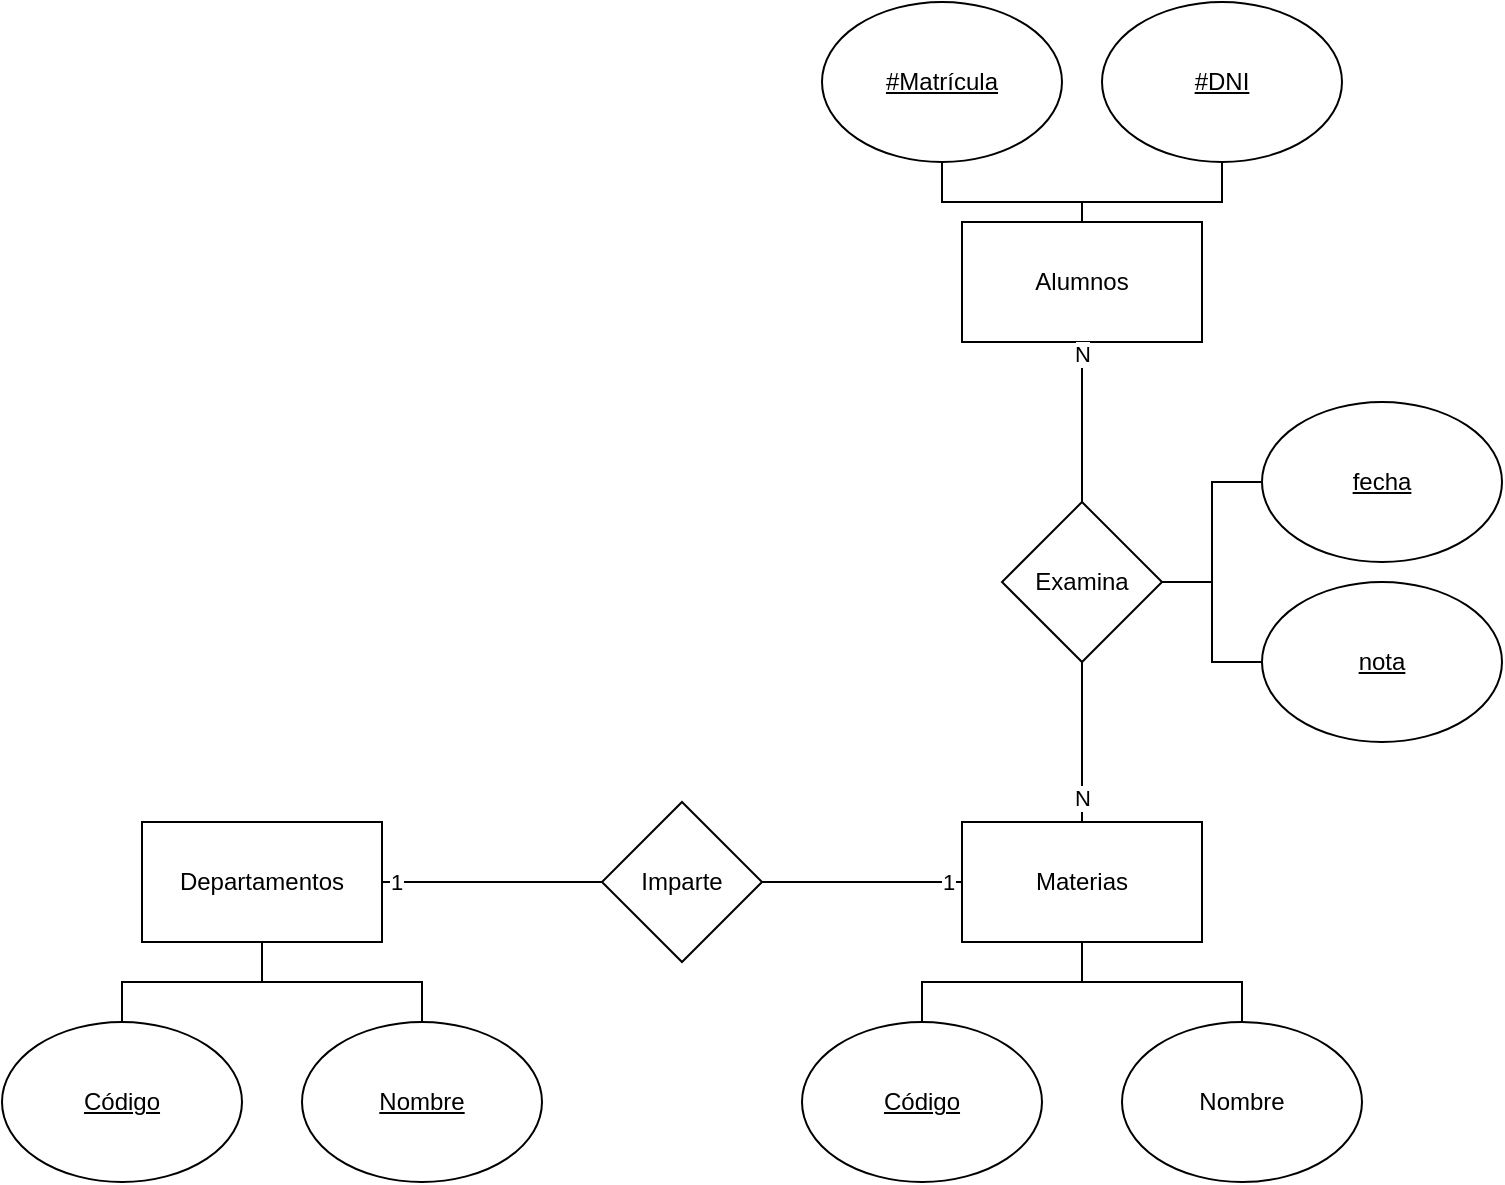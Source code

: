 <mxfile version="15.5.4" type="github" pages="3">
  <diagram id="C5RBs43oDa-KdzZeNtuy" name="Centro de Enseñanza">
    <mxGraphModel dx="1185" dy="667" grid="1" gridSize="10" guides="1" tooltips="1" connect="1" arrows="1" fold="1" page="1" pageScale="1" pageWidth="827" pageHeight="1169" math="0" shadow="0">
      <root>
        <mxCell id="WIyWlLk6GJQsqaUBKTNV-0" />
        <mxCell id="WIyWlLk6GJQsqaUBKTNV-1" parent="WIyWlLk6GJQsqaUBKTNV-0" />
        <mxCell id="5lidbxMmfUBL6zPMsP68-26" style="edgeStyle=orthogonalEdgeStyle;rounded=0;orthogonalLoop=1;jettySize=auto;html=1;endArrow=none;endFill=0;" edge="1" parent="WIyWlLk6GJQsqaUBKTNV-1" source="5lidbxMmfUBL6zPMsP68-0" target="5lidbxMmfUBL6zPMsP68-3">
          <mxGeometry relative="1" as="geometry" />
        </mxCell>
        <mxCell id="5lidbxMmfUBL6zPMsP68-28" value="1" style="edgeLabel;html=1;align=center;verticalAlign=middle;resizable=0;points=[];" vertex="1" connectable="0" parent="5lidbxMmfUBL6zPMsP68-26">
          <mxGeometry x="-0.677" relative="1" as="geometry">
            <mxPoint x="-11" as="offset" />
          </mxGeometry>
        </mxCell>
        <mxCell id="5lidbxMmfUBL6zPMsP68-0" value="Departamentos" style="rounded=0;whiteSpace=wrap;html=1;" vertex="1" parent="WIyWlLk6GJQsqaUBKTNV-1">
          <mxGeometry x="130" y="450" width="120" height="60" as="geometry" />
        </mxCell>
        <mxCell id="5lidbxMmfUBL6zPMsP68-19" style="edgeStyle=orthogonalEdgeStyle;rounded=0;orthogonalLoop=1;jettySize=auto;html=1;entryX=0.5;entryY=1;entryDx=0;entryDy=0;endArrow=none;endFill=0;" edge="1" parent="WIyWlLk6GJQsqaUBKTNV-1" source="5lidbxMmfUBL6zPMsP68-1" target="5lidbxMmfUBL6zPMsP68-0">
          <mxGeometry relative="1" as="geometry" />
        </mxCell>
        <mxCell id="5lidbxMmfUBL6zPMsP68-1" value="&lt;u&gt;Nombre&lt;/u&gt;" style="ellipse;whiteSpace=wrap;html=1;" vertex="1" parent="WIyWlLk6GJQsqaUBKTNV-1">
          <mxGeometry x="210" y="550" width="120" height="80" as="geometry" />
        </mxCell>
        <mxCell id="5lidbxMmfUBL6zPMsP68-22" style="edgeStyle=orthogonalEdgeStyle;rounded=0;orthogonalLoop=1;jettySize=auto;html=1;endArrow=none;endFill=0;" edge="1" parent="WIyWlLk6GJQsqaUBKTNV-1" source="5lidbxMmfUBL6zPMsP68-2" target="5lidbxMmfUBL6zPMsP68-12">
          <mxGeometry relative="1" as="geometry" />
        </mxCell>
        <mxCell id="5lidbxMmfUBL6zPMsP68-30" value="N" style="edgeLabel;html=1;align=center;verticalAlign=middle;resizable=0;points=[];" vertex="1" connectable="0" parent="5lidbxMmfUBL6zPMsP68-22">
          <mxGeometry x="-0.701" relative="1" as="geometry">
            <mxPoint as="offset" />
          </mxGeometry>
        </mxCell>
        <mxCell id="5lidbxMmfUBL6zPMsP68-2" value="Materias" style="rounded=0;whiteSpace=wrap;html=1;" vertex="1" parent="WIyWlLk6GJQsqaUBKTNV-1">
          <mxGeometry x="540" y="450" width="120" height="60" as="geometry" />
        </mxCell>
        <mxCell id="5lidbxMmfUBL6zPMsP68-27" style="edgeStyle=orthogonalEdgeStyle;rounded=0;orthogonalLoop=1;jettySize=auto;html=1;entryX=0;entryY=0.5;entryDx=0;entryDy=0;endArrow=none;endFill=0;" edge="1" parent="WIyWlLk6GJQsqaUBKTNV-1" source="5lidbxMmfUBL6zPMsP68-3" target="5lidbxMmfUBL6zPMsP68-2">
          <mxGeometry relative="1" as="geometry" />
        </mxCell>
        <mxCell id="5lidbxMmfUBL6zPMsP68-29" value="1" style="edgeLabel;html=1;align=center;verticalAlign=middle;resizable=0;points=[];" vertex="1" connectable="0" parent="5lidbxMmfUBL6zPMsP68-27">
          <mxGeometry x="0.86" relative="1" as="geometry">
            <mxPoint as="offset" />
          </mxGeometry>
        </mxCell>
        <mxCell id="5lidbxMmfUBL6zPMsP68-3" value="Imparte" style="rhombus;whiteSpace=wrap;html=1;direction=south;" vertex="1" parent="WIyWlLk6GJQsqaUBKTNV-1">
          <mxGeometry x="360" y="440" width="80" height="80" as="geometry" />
        </mxCell>
        <mxCell id="5lidbxMmfUBL6zPMsP68-18" style="edgeStyle=orthogonalEdgeStyle;rounded=0;orthogonalLoop=1;jettySize=auto;html=1;endArrow=none;endFill=0;" edge="1" parent="WIyWlLk6GJQsqaUBKTNV-1" source="5lidbxMmfUBL6zPMsP68-4" target="5lidbxMmfUBL6zPMsP68-0">
          <mxGeometry relative="1" as="geometry" />
        </mxCell>
        <mxCell id="5lidbxMmfUBL6zPMsP68-4" value="&lt;u&gt;Código&lt;br&gt;&lt;/u&gt;" style="ellipse;whiteSpace=wrap;html=1;" vertex="1" parent="WIyWlLk6GJQsqaUBKTNV-1">
          <mxGeometry x="60" y="550" width="120" height="80" as="geometry" />
        </mxCell>
        <mxCell id="5lidbxMmfUBL6zPMsP68-9" style="edgeStyle=orthogonalEdgeStyle;rounded=0;orthogonalLoop=1;jettySize=auto;html=1;endArrow=none;endFill=0;" edge="1" parent="WIyWlLk6GJQsqaUBKTNV-1" source="5lidbxMmfUBL6zPMsP68-6" target="5lidbxMmfUBL6zPMsP68-2">
          <mxGeometry relative="1" as="geometry" />
        </mxCell>
        <mxCell id="5lidbxMmfUBL6zPMsP68-6" value="&lt;u&gt;Código&lt;br&gt;&lt;/u&gt;" style="ellipse;whiteSpace=wrap;html=1;" vertex="1" parent="WIyWlLk6GJQsqaUBKTNV-1">
          <mxGeometry x="460" y="550" width="120" height="80" as="geometry" />
        </mxCell>
        <mxCell id="5lidbxMmfUBL6zPMsP68-10" style="edgeStyle=orthogonalEdgeStyle;rounded=0;orthogonalLoop=1;jettySize=auto;html=1;endArrow=none;endFill=0;" edge="1" parent="WIyWlLk6GJQsqaUBKTNV-1" source="5lidbxMmfUBL6zPMsP68-7" target="5lidbxMmfUBL6zPMsP68-2">
          <mxGeometry relative="1" as="geometry" />
        </mxCell>
        <mxCell id="5lidbxMmfUBL6zPMsP68-7" value="Nombre" style="ellipse;whiteSpace=wrap;html=1;" vertex="1" parent="WIyWlLk6GJQsqaUBKTNV-1">
          <mxGeometry x="620" y="550" width="120" height="80" as="geometry" />
        </mxCell>
        <mxCell id="5lidbxMmfUBL6zPMsP68-11" value="Alumnos" style="rounded=0;whiteSpace=wrap;html=1;" vertex="1" parent="WIyWlLk6GJQsqaUBKTNV-1">
          <mxGeometry x="540" y="150" width="120" height="60" as="geometry" />
        </mxCell>
        <mxCell id="5lidbxMmfUBL6zPMsP68-23" style="edgeStyle=orthogonalEdgeStyle;rounded=0;orthogonalLoop=1;jettySize=auto;html=1;endArrow=none;endFill=0;" edge="1" parent="WIyWlLk6GJQsqaUBKTNV-1" source="5lidbxMmfUBL6zPMsP68-12" target="5lidbxMmfUBL6zPMsP68-11">
          <mxGeometry relative="1" as="geometry" />
        </mxCell>
        <mxCell id="5lidbxMmfUBL6zPMsP68-31" value="N" style="edgeLabel;html=1;align=center;verticalAlign=middle;resizable=0;points=[];" vertex="1" connectable="0" parent="5lidbxMmfUBL6zPMsP68-23">
          <mxGeometry x="0.846" relative="1" as="geometry">
            <mxPoint as="offset" />
          </mxGeometry>
        </mxCell>
        <mxCell id="5lidbxMmfUBL6zPMsP68-12" value="Examina" style="rhombus;whiteSpace=wrap;html=1;" vertex="1" parent="WIyWlLk6GJQsqaUBKTNV-1">
          <mxGeometry x="560" y="290" width="80" height="80" as="geometry" />
        </mxCell>
        <mxCell id="5lidbxMmfUBL6zPMsP68-20" style="edgeStyle=orthogonalEdgeStyle;rounded=0;orthogonalLoop=1;jettySize=auto;html=1;entryX=0.5;entryY=0;entryDx=0;entryDy=0;endArrow=none;endFill=0;" edge="1" parent="WIyWlLk6GJQsqaUBKTNV-1" source="5lidbxMmfUBL6zPMsP68-13" target="5lidbxMmfUBL6zPMsP68-11">
          <mxGeometry relative="1" as="geometry" />
        </mxCell>
        <mxCell id="5lidbxMmfUBL6zPMsP68-13" value="&lt;u&gt;#Matrícula&lt;br&gt;&lt;/u&gt;" style="ellipse;whiteSpace=wrap;html=1;" vertex="1" parent="WIyWlLk6GJQsqaUBKTNV-1">
          <mxGeometry x="470" y="40" width="120" height="80" as="geometry" />
        </mxCell>
        <mxCell id="5lidbxMmfUBL6zPMsP68-21" style="edgeStyle=orthogonalEdgeStyle;rounded=0;orthogonalLoop=1;jettySize=auto;html=1;entryX=0.5;entryY=0;entryDx=0;entryDy=0;endArrow=none;endFill=0;" edge="1" parent="WIyWlLk6GJQsqaUBKTNV-1" source="5lidbxMmfUBL6zPMsP68-14" target="5lidbxMmfUBL6zPMsP68-11">
          <mxGeometry relative="1" as="geometry" />
        </mxCell>
        <mxCell id="5lidbxMmfUBL6zPMsP68-14" value="&lt;u&gt;#DNI&lt;br&gt;&lt;/u&gt;" style="ellipse;whiteSpace=wrap;html=1;" vertex="1" parent="WIyWlLk6GJQsqaUBKTNV-1">
          <mxGeometry x="610" y="40" width="120" height="80" as="geometry" />
        </mxCell>
        <mxCell id="5lidbxMmfUBL6zPMsP68-25" style="edgeStyle=orthogonalEdgeStyle;rounded=0;orthogonalLoop=1;jettySize=auto;html=1;endArrow=none;endFill=0;" edge="1" parent="WIyWlLk6GJQsqaUBKTNV-1" source="5lidbxMmfUBL6zPMsP68-16" target="5lidbxMmfUBL6zPMsP68-12">
          <mxGeometry relative="1" as="geometry" />
        </mxCell>
        <mxCell id="5lidbxMmfUBL6zPMsP68-16" value="&lt;u&gt;nota&lt;br&gt;&lt;/u&gt;" style="ellipse;whiteSpace=wrap;html=1;" vertex="1" parent="WIyWlLk6GJQsqaUBKTNV-1">
          <mxGeometry x="690" y="330" width="120" height="80" as="geometry" />
        </mxCell>
        <mxCell id="5lidbxMmfUBL6zPMsP68-24" style="edgeStyle=orthogonalEdgeStyle;rounded=0;orthogonalLoop=1;jettySize=auto;html=1;endArrow=none;endFill=0;" edge="1" parent="WIyWlLk6GJQsqaUBKTNV-1" source="5lidbxMmfUBL6zPMsP68-17" target="5lidbxMmfUBL6zPMsP68-12">
          <mxGeometry relative="1" as="geometry" />
        </mxCell>
        <mxCell id="5lidbxMmfUBL6zPMsP68-17" value="&lt;u&gt;fecha&lt;br&gt;&lt;/u&gt;" style="ellipse;whiteSpace=wrap;html=1;" vertex="1" parent="WIyWlLk6GJQsqaUBKTNV-1">
          <mxGeometry x="690" y="240" width="120" height="80" as="geometry" />
        </mxCell>
      </root>
    </mxGraphModel>
  </diagram>
  <diagram id="JIvurkrEXFPc1jWyRpNV" name="La Liga">
    <mxGraphModel dx="2249" dy="800" grid="1" gridSize="10" guides="1" tooltips="1" connect="1" arrows="1" fold="1" page="1" pageScale="1" pageWidth="827" pageHeight="1169" math="0" shadow="0">
      <root>
        <mxCell id="gY1nX8CE3dws-aOYuOgj-0" />
        <mxCell id="gY1nX8CE3dws-aOYuOgj-1" parent="gY1nX8CE3dws-aOYuOgj-0" />
        <mxCell id="j-qfbI-5zsm5-xc_oWLu-4" style="edgeStyle=orthogonalEdgeStyle;rounded=0;orthogonalLoop=1;jettySize=auto;html=1;endArrow=none;endFill=0;exitX=0.5;exitY=0;exitDx=0;exitDy=0;" edge="1" parent="gY1nX8CE3dws-aOYuOgj-1" source="gY1nX8CE3dws-aOYuOgj-2" target="gY1nX8CE3dws-aOYuOgj-5">
          <mxGeometry relative="1" as="geometry" />
        </mxCell>
        <mxCell id="gY1nX8CE3dws-aOYuOgj-2" value="Equipos" style="rounded=0;whiteSpace=wrap;html=1;" vertex="1" parent="gY1nX8CE3dws-aOYuOgj-1">
          <mxGeometry x="340" y="200" width="120" height="60" as="geometry" />
        </mxCell>
        <mxCell id="j-qfbI-5zsm5-xc_oWLu-40" style="edgeStyle=orthogonalEdgeStyle;rounded=0;orthogonalLoop=1;jettySize=auto;html=1;entryX=0.5;entryY=1;entryDx=0;entryDy=0;endArrow=none;endFill=0;" edge="1" parent="gY1nX8CE3dws-aOYuOgj-1" source="gY1nX8CE3dws-aOYuOgj-3" target="j-qfbI-5zsm5-xc_oWLu-6">
          <mxGeometry relative="1" as="geometry" />
        </mxCell>
        <mxCell id="j-qfbI-5zsm5-xc_oWLu-41" value="1" style="edgeLabel;html=1;align=center;verticalAlign=middle;resizable=0;points=[];" vertex="1" connectable="0" parent="j-qfbI-5zsm5-xc_oWLu-40">
          <mxGeometry x="-0.66" y="-1" relative="1" as="geometry">
            <mxPoint x="-2" as="offset" />
          </mxGeometry>
        </mxCell>
        <mxCell id="gY1nX8CE3dws-aOYuOgj-3" value="Entrenadores" style="rounded=0;whiteSpace=wrap;html=1;" vertex="1" parent="gY1nX8CE3dws-aOYuOgj-1">
          <mxGeometry x="550" y="330" width="120" height="60" as="geometry" />
        </mxCell>
        <mxCell id="gY1nX8CE3dws-aOYuOgj-4" value="Jugadores" style="rounded=0;whiteSpace=wrap;html=1;" vertex="1" parent="gY1nX8CE3dws-aOYuOgj-1">
          <mxGeometry x="90" y="330" width="120" height="60" as="geometry" />
        </mxCell>
        <mxCell id="gY1nX8CE3dws-aOYuOgj-5" value="Nombre" style="ellipse;whiteSpace=wrap;html=1;" vertex="1" parent="gY1nX8CE3dws-aOYuOgj-1">
          <mxGeometry x="210" y="40" width="120" height="80" as="geometry" />
        </mxCell>
        <mxCell id="j-qfbI-5zsm5-xc_oWLu-5" style="edgeStyle=orthogonalEdgeStyle;rounded=0;orthogonalLoop=1;jettySize=auto;html=1;entryX=0.5;entryY=0;entryDx=0;entryDy=0;endArrow=none;endFill=0;" edge="1" parent="gY1nX8CE3dws-aOYuOgj-1" source="gY1nX8CE3dws-aOYuOgj-6" target="gY1nX8CE3dws-aOYuOgj-2">
          <mxGeometry relative="1" as="geometry" />
        </mxCell>
        <mxCell id="gY1nX8CE3dws-aOYuOgj-6" value="#Socios" style="ellipse;whiteSpace=wrap;html=1;" vertex="1" parent="gY1nX8CE3dws-aOYuOgj-1">
          <mxGeometry x="340" y="40" width="120" height="80" as="geometry" />
        </mxCell>
        <mxCell id="j-qfbI-5zsm5-xc_oWLu-26" style="edgeStyle=orthogonalEdgeStyle;rounded=0;orthogonalLoop=1;jettySize=auto;html=1;entryX=0.5;entryY=1;entryDx=0;entryDy=0;endArrow=none;endFill=0;" edge="1" parent="gY1nX8CE3dws-aOYuOgj-1" source="j-qfbI-5zsm5-xc_oWLu-0" target="gY1nX8CE3dws-aOYuOgj-4">
          <mxGeometry relative="1" as="geometry" />
        </mxCell>
        <mxCell id="j-qfbI-5zsm5-xc_oWLu-0" value="Nombre" style="ellipse;whiteSpace=wrap;html=1;" vertex="1" parent="gY1nX8CE3dws-aOYuOgj-1">
          <mxGeometry x="25" y="440" width="120" height="80" as="geometry" />
        </mxCell>
        <mxCell id="j-qfbI-5zsm5-xc_oWLu-30" style="edgeStyle=orthogonalEdgeStyle;rounded=0;orthogonalLoop=1;jettySize=auto;html=1;endArrow=none;endFill=0;exitX=0.5;exitY=0;exitDx=0;exitDy=0;" edge="1" parent="gY1nX8CE3dws-aOYuOgj-1" source="j-qfbI-5zsm5-xc_oWLu-1" target="gY1nX8CE3dws-aOYuOgj-4">
          <mxGeometry relative="1" as="geometry" />
        </mxCell>
        <mxCell id="j-qfbI-5zsm5-xc_oWLu-1" value="&lt;u&gt;#Pasaporte&lt;/u&gt;" style="ellipse;whiteSpace=wrap;html=1;" vertex="1" parent="gY1nX8CE3dws-aOYuOgj-1">
          <mxGeometry x="-105" y="440" width="120" height="80" as="geometry" />
        </mxCell>
        <mxCell id="j-qfbI-5zsm5-xc_oWLu-44" style="edgeStyle=orthogonalEdgeStyle;rounded=0;orthogonalLoop=1;jettySize=auto;html=1;endArrow=none;endFill=0;" edge="1" parent="gY1nX8CE3dws-aOYuOgj-1" source="j-qfbI-5zsm5-xc_oWLu-2" target="gY1nX8CE3dws-aOYuOgj-3">
          <mxGeometry relative="1" as="geometry" />
        </mxCell>
        <mxCell id="j-qfbI-5zsm5-xc_oWLu-2" value="Nombre" style="ellipse;whiteSpace=wrap;html=1;" vertex="1" parent="gY1nX8CE3dws-aOYuOgj-1">
          <mxGeometry x="620" y="440" width="120" height="80" as="geometry" />
        </mxCell>
        <mxCell id="j-qfbI-5zsm5-xc_oWLu-43" style="edgeStyle=orthogonalEdgeStyle;rounded=0;orthogonalLoop=1;jettySize=auto;html=1;endArrow=none;endFill=0;" edge="1" parent="gY1nX8CE3dws-aOYuOgj-1" source="j-qfbI-5zsm5-xc_oWLu-3" target="gY1nX8CE3dws-aOYuOgj-3">
          <mxGeometry relative="1" as="geometry" />
        </mxCell>
        <mxCell id="j-qfbI-5zsm5-xc_oWLu-3" value="&lt;u&gt;#Pasaporte&lt;/u&gt;" style="ellipse;whiteSpace=wrap;html=1;" vertex="1" parent="gY1nX8CE3dws-aOYuOgj-1">
          <mxGeometry x="490" y="440" width="120" height="80" as="geometry" />
        </mxCell>
        <mxCell id="j-qfbI-5zsm5-xc_oWLu-10" style="edgeStyle=orthogonalEdgeStyle;rounded=0;orthogonalLoop=1;jettySize=auto;html=1;endArrow=none;endFill=0;" edge="1" parent="gY1nX8CE3dws-aOYuOgj-1" source="j-qfbI-5zsm5-xc_oWLu-6" target="gY1nX8CE3dws-aOYuOgj-2">
          <mxGeometry relative="1" as="geometry" />
        </mxCell>
        <mxCell id="j-qfbI-5zsm5-xc_oWLu-18" value="1" style="edgeLabel;html=1;align=center;verticalAlign=middle;resizable=0;points=[];" vertex="1" connectable="0" parent="j-qfbI-5zsm5-xc_oWLu-10">
          <mxGeometry x="0.705" y="1" relative="1" as="geometry">
            <mxPoint x="-8" y="-1" as="offset" />
          </mxGeometry>
        </mxCell>
        <mxCell id="j-qfbI-5zsm5-xc_oWLu-6" value="entrena" style="rhombus;whiteSpace=wrap;html=1;" vertex="1" parent="gY1nX8CE3dws-aOYuOgj-1">
          <mxGeometry x="570" y="190" width="80" height="80" as="geometry" />
        </mxCell>
        <mxCell id="j-qfbI-5zsm5-xc_oWLu-15" style="edgeStyle=orthogonalEdgeStyle;rounded=0;orthogonalLoop=1;jettySize=auto;html=1;entryX=0.5;entryY=0;entryDx=0;entryDy=0;endArrow=none;endFill=0;exitX=0.5;exitY=1;exitDx=0;exitDy=0;" edge="1" parent="gY1nX8CE3dws-aOYuOgj-1" source="j-qfbI-5zsm5-xc_oWLu-12" target="gY1nX8CE3dws-aOYuOgj-2">
          <mxGeometry relative="1" as="geometry" />
        </mxCell>
        <mxCell id="j-qfbI-5zsm5-xc_oWLu-12" value="Nombre Campo" style="ellipse;whiteSpace=wrap;html=1;" vertex="1" parent="gY1nX8CE3dws-aOYuOgj-1">
          <mxGeometry x="470" y="40" width="120" height="80" as="geometry" />
        </mxCell>
        <mxCell id="j-qfbI-5zsm5-xc_oWLu-49" style="edgeStyle=orthogonalEdgeStyle;rounded=0;orthogonalLoop=1;jettySize=auto;html=1;endArrow=none;endFill=0;exitX=0.5;exitY=1;exitDx=0;exitDy=0;" edge="1" parent="gY1nX8CE3dws-aOYuOgj-1" source="j-qfbI-5zsm5-xc_oWLu-13" target="gY1nX8CE3dws-aOYuOgj-2">
          <mxGeometry relative="1" as="geometry" />
        </mxCell>
        <mxCell id="j-qfbI-5zsm5-xc_oWLu-13" value="&lt;u&gt;Código&lt;/u&gt;" style="ellipse;whiteSpace=wrap;html=1;" vertex="1" parent="gY1nX8CE3dws-aOYuOgj-1">
          <mxGeometry x="80" y="40" width="120" height="80" as="geometry" />
        </mxCell>
        <mxCell id="j-qfbI-5zsm5-xc_oWLu-20" style="edgeStyle=orthogonalEdgeStyle;rounded=0;orthogonalLoop=1;jettySize=auto;html=1;endArrow=none;endFill=0;" edge="1" parent="gY1nX8CE3dws-aOYuOgj-1" source="j-qfbI-5zsm5-xc_oWLu-19" target="gY1nX8CE3dws-aOYuOgj-4">
          <mxGeometry relative="1" as="geometry" />
        </mxCell>
        <mxCell id="j-qfbI-5zsm5-xc_oWLu-22" value="1" style="edgeLabel;html=1;align=center;verticalAlign=middle;resizable=0;points=[];" vertex="1" connectable="0" parent="j-qfbI-5zsm5-xc_oWLu-20">
          <mxGeometry x="0.649" y="3" relative="1" as="geometry">
            <mxPoint x="-4" y="1" as="offset" />
          </mxGeometry>
        </mxCell>
        <mxCell id="j-qfbI-5zsm5-xc_oWLu-21" style="edgeStyle=orthogonalEdgeStyle;rounded=0;orthogonalLoop=1;jettySize=auto;html=1;endArrow=none;endFill=0;" edge="1" parent="gY1nX8CE3dws-aOYuOgj-1" source="j-qfbI-5zsm5-xc_oWLu-19" target="gY1nX8CE3dws-aOYuOgj-2">
          <mxGeometry relative="1" as="geometry" />
        </mxCell>
        <mxCell id="j-qfbI-5zsm5-xc_oWLu-23" value="N" style="edgeLabel;html=1;align=center;verticalAlign=middle;resizable=0;points=[];" vertex="1" connectable="0" parent="j-qfbI-5zsm5-xc_oWLu-21">
          <mxGeometry x="0.803" relative="1" as="geometry">
            <mxPoint x="4" as="offset" />
          </mxGeometry>
        </mxCell>
        <mxCell id="j-qfbI-5zsm5-xc_oWLu-19" value="forman parte" style="rhombus;whiteSpace=wrap;html=1;" vertex="1" parent="gY1nX8CE3dws-aOYuOgj-1">
          <mxGeometry x="110" y="190" width="80" height="80" as="geometry" />
        </mxCell>
        <mxCell id="j-qfbI-5zsm5-xc_oWLu-27" style="edgeStyle=orthogonalEdgeStyle;rounded=0;orthogonalLoop=1;jettySize=auto;html=1;endArrow=none;endFill=0;" edge="1" parent="gY1nX8CE3dws-aOYuOgj-1" source="j-qfbI-5zsm5-xc_oWLu-24" target="gY1nX8CE3dws-aOYuOgj-4">
          <mxGeometry relative="1" as="geometry" />
        </mxCell>
        <mxCell id="j-qfbI-5zsm5-xc_oWLu-24" value="Nacionalidad" style="ellipse;whiteSpace=wrap;html=1;" vertex="1" parent="gY1nX8CE3dws-aOYuOgj-1">
          <mxGeometry x="155" y="440" width="120" height="80" as="geometry" />
        </mxCell>
        <mxCell id="j-qfbI-5zsm5-xc_oWLu-28" style="edgeStyle=orthogonalEdgeStyle;rounded=0;orthogonalLoop=1;jettySize=auto;html=1;endArrow=none;endFill=0;exitX=0.5;exitY=0;exitDx=0;exitDy=0;" edge="1" parent="gY1nX8CE3dws-aOYuOgj-1" source="j-qfbI-5zsm5-xc_oWLu-25" target="gY1nX8CE3dws-aOYuOgj-4">
          <mxGeometry relative="1" as="geometry" />
        </mxCell>
        <mxCell id="j-qfbI-5zsm5-xc_oWLu-25" value="Sueldo" style="ellipse;whiteSpace=wrap;html=1;" vertex="1" parent="gY1nX8CE3dws-aOYuOgj-1">
          <mxGeometry x="285" y="440" width="120" height="80" as="geometry" />
        </mxCell>
        <mxCell id="j-qfbI-5zsm5-xc_oWLu-48" style="edgeStyle=orthogonalEdgeStyle;rounded=0;orthogonalLoop=1;jettySize=auto;html=1;endArrow=none;endFill=0;exitX=0.442;exitY=1.013;exitDx=0;exitDy=0;exitPerimeter=0;" edge="1" parent="gY1nX8CE3dws-aOYuOgj-1" source="j-qfbI-5zsm5-xc_oWLu-32" target="gY1nX8CE3dws-aOYuOgj-2">
          <mxGeometry relative="1" as="geometry" />
        </mxCell>
        <mxCell id="j-qfbI-5zsm5-xc_oWLu-32" value="Prima" style="ellipse;whiteSpace=wrap;html=1;" vertex="1" parent="gY1nX8CE3dws-aOYuOgj-1">
          <mxGeometry x="600" y="40" width="120" height="80" as="geometry" />
        </mxCell>
        <mxCell id="j-qfbI-5zsm5-xc_oWLu-36" style="edgeStyle=orthogonalEdgeStyle;rounded=0;orthogonalLoop=1;jettySize=auto;html=1;endArrow=none;endFill=0;exitX=0.5;exitY=0;exitDx=0;exitDy=0;" edge="1" parent="gY1nX8CE3dws-aOYuOgj-1" source="j-qfbI-5zsm5-xc_oWLu-33" target="gY1nX8CE3dws-aOYuOgj-4">
          <mxGeometry relative="1" as="geometry" />
        </mxCell>
        <mxCell id="j-qfbI-5zsm5-xc_oWLu-33" value="Comunitario" style="ellipse;whiteSpace=wrap;html=1;" vertex="1" parent="gY1nX8CE3dws-aOYuOgj-1">
          <mxGeometry x="-230" y="440" width="120" height="80" as="geometry" />
        </mxCell>
        <mxCell id="j-qfbI-5zsm5-xc_oWLu-51" style="edgeStyle=orthogonalEdgeStyle;rounded=0;orthogonalLoop=1;jettySize=auto;html=1;entryX=0.5;entryY=1;entryDx=0;entryDy=0;endArrow=none;endFill=0;exitX=0.5;exitY=1;exitDx=0;exitDy=0;" edge="1" parent="gY1nX8CE3dws-aOYuOgj-1" source="j-qfbI-5zsm5-xc_oWLu-34" target="gY1nX8CE3dws-aOYuOgj-4">
          <mxGeometry relative="1" as="geometry" />
        </mxCell>
        <mxCell id="j-qfbI-5zsm5-xc_oWLu-34" value="Equipo anterior" style="ellipse;whiteSpace=wrap;html=1;" vertex="1" parent="gY1nX8CE3dws-aOYuOgj-1">
          <mxGeometry x="-230" y="320" width="120" height="80" as="geometry" />
        </mxCell>
        <mxCell id="j-qfbI-5zsm5-xc_oWLu-45" style="edgeStyle=orthogonalEdgeStyle;rounded=0;orthogonalLoop=1;jettySize=auto;html=1;endArrow=none;endFill=0;exitX=0.5;exitY=0;exitDx=0;exitDy=0;" edge="1" parent="gY1nX8CE3dws-aOYuOgj-1" source="j-qfbI-5zsm5-xc_oWLu-38">
          <mxGeometry relative="1" as="geometry">
            <mxPoint x="610" y="390" as="targetPoint" />
          </mxGeometry>
        </mxCell>
        <mxCell id="j-qfbI-5zsm5-xc_oWLu-38" value="Nacionalidad" style="ellipse;whiteSpace=wrap;html=1;" vertex="1" parent="gY1nX8CE3dws-aOYuOgj-1">
          <mxGeometry x="750" y="440" width="120" height="80" as="geometry" />
        </mxCell>
        <mxCell id="j-qfbI-5zsm5-xc_oWLu-46" style="edgeStyle=orthogonalEdgeStyle;rounded=0;orthogonalLoop=1;jettySize=auto;html=1;endArrow=none;endFill=0;exitX=0.5;exitY=0;exitDx=0;exitDy=0;" edge="1" parent="gY1nX8CE3dws-aOYuOgj-1" source="j-qfbI-5zsm5-xc_oWLu-39" target="gY1nX8CE3dws-aOYuOgj-3">
          <mxGeometry relative="1" as="geometry" />
        </mxCell>
        <mxCell id="j-qfbI-5zsm5-xc_oWLu-39" value="Sueldo" style="ellipse;whiteSpace=wrap;html=1;" vertex="1" parent="gY1nX8CE3dws-aOYuOgj-1">
          <mxGeometry x="880" y="440" width="120" height="80" as="geometry" />
        </mxCell>
        <mxCell id="j-qfbI-5zsm5-xc_oWLu-47" style="edgeStyle=orthogonalEdgeStyle;rounded=0;orthogonalLoop=1;jettySize=auto;html=1;endArrow=none;endFill=0;exitX=0.5;exitY=1;exitDx=0;exitDy=0;" edge="1" parent="gY1nX8CE3dws-aOYuOgj-1" source="j-qfbI-5zsm5-xc_oWLu-42">
          <mxGeometry relative="1" as="geometry">
            <mxPoint x="610" y="410" as="targetPoint" />
            <Array as="points">
              <mxPoint x="940" y="410" />
            </Array>
          </mxGeometry>
        </mxCell>
        <mxCell id="j-qfbI-5zsm5-xc_oWLu-42" value="Comuniatrio" style="ellipse;whiteSpace=wrap;html=1;" vertex="1" parent="gY1nX8CE3dws-aOYuOgj-1">
          <mxGeometry x="880" y="310" width="120" height="80" as="geometry" />
        </mxCell>
      </root>
    </mxGraphModel>
  </diagram>
  <diagram id="jUGjv_BpFpJR0ZqEWlvb" name="La Liga ii">
    <mxGraphModel dx="2500" dy="941" grid="1" gridSize="10" guides="1" tooltips="1" connect="1" arrows="1" fold="1" page="1" pageScale="1" pageWidth="827" pageHeight="1169" math="0" shadow="0">
      <root>
        <mxCell id="_1b64zynw675WAx1sAPe-0" />
        <mxCell id="_1b64zynw675WAx1sAPe-1" parent="_1b64zynw675WAx1sAPe-0" />
        <mxCell id="APu870FjB84tNfEB1LQS-0" style="edgeStyle=orthogonalEdgeStyle;rounded=0;orthogonalLoop=1;jettySize=auto;html=1;endArrow=none;endFill=0;exitX=0.5;exitY=0;exitDx=0;exitDy=0;" edge="1" parent="_1b64zynw675WAx1sAPe-1" source="APu870FjB84tNfEB1LQS-1" target="APu870FjB84tNfEB1LQS-6">
          <mxGeometry relative="1" as="geometry" />
        </mxCell>
        <mxCell id="APu870FjB84tNfEB1LQS-1" value="Equipos" style="rounded=0;whiteSpace=wrap;html=1;" vertex="1" parent="_1b64zynw675WAx1sAPe-1">
          <mxGeometry x="340" y="200" width="120" height="60" as="geometry" />
        </mxCell>
        <mxCell id="APu870FjB84tNfEB1LQS-2" style="edgeStyle=orthogonalEdgeStyle;rounded=0;orthogonalLoop=1;jettySize=auto;html=1;entryX=0.5;entryY=1;entryDx=0;entryDy=0;endArrow=none;endFill=0;" edge="1" parent="_1b64zynw675WAx1sAPe-1" source="APu870FjB84tNfEB1LQS-4" target="APu870FjB84tNfEB1LQS-19">
          <mxGeometry relative="1" as="geometry" />
        </mxCell>
        <mxCell id="APu870FjB84tNfEB1LQS-3" value="0" style="edgeLabel;html=1;align=center;verticalAlign=middle;resizable=0;points=[];" vertex="1" connectable="0" parent="APu870FjB84tNfEB1LQS-2">
          <mxGeometry x="-0.66" y="-1" relative="1" as="geometry">
            <mxPoint x="-2" as="offset" />
          </mxGeometry>
        </mxCell>
        <mxCell id="APu870FjB84tNfEB1LQS-4" value="Entrenadores" style="rounded=0;whiteSpace=wrap;html=1;" vertex="1" parent="_1b64zynw675WAx1sAPe-1">
          <mxGeometry x="550" y="330" width="120" height="60" as="geometry" />
        </mxCell>
        <mxCell id="APu870FjB84tNfEB1LQS-5" value="Jugadores" style="rounded=0;whiteSpace=wrap;html=1;" vertex="1" parent="_1b64zynw675WAx1sAPe-1">
          <mxGeometry x="90" y="330" width="120" height="60" as="geometry" />
        </mxCell>
        <mxCell id="APu870FjB84tNfEB1LQS-6" value="Nombre" style="ellipse;whiteSpace=wrap;html=1;" vertex="1" parent="_1b64zynw675WAx1sAPe-1">
          <mxGeometry x="210" y="40" width="120" height="80" as="geometry" />
        </mxCell>
        <mxCell id="APu870FjB84tNfEB1LQS-7" style="edgeStyle=orthogonalEdgeStyle;rounded=0;orthogonalLoop=1;jettySize=auto;html=1;entryX=0.5;entryY=0;entryDx=0;entryDy=0;endArrow=none;endFill=0;" edge="1" parent="_1b64zynw675WAx1sAPe-1" source="APu870FjB84tNfEB1LQS-8" target="APu870FjB84tNfEB1LQS-1">
          <mxGeometry relative="1" as="geometry" />
        </mxCell>
        <mxCell id="APu870FjB84tNfEB1LQS-8" value="#Socios" style="ellipse;whiteSpace=wrap;html=1;" vertex="1" parent="_1b64zynw675WAx1sAPe-1">
          <mxGeometry x="340" y="40" width="120" height="80" as="geometry" />
        </mxCell>
        <mxCell id="APu870FjB84tNfEB1LQS-9" style="edgeStyle=orthogonalEdgeStyle;rounded=0;orthogonalLoop=1;jettySize=auto;html=1;entryX=0.5;entryY=1;entryDx=0;entryDy=0;endArrow=none;endFill=0;" edge="1" parent="_1b64zynw675WAx1sAPe-1" source="APu870FjB84tNfEB1LQS-10" target="APu870FjB84tNfEB1LQS-5">
          <mxGeometry relative="1" as="geometry" />
        </mxCell>
        <mxCell id="APu870FjB84tNfEB1LQS-10" value="Nombre" style="ellipse;whiteSpace=wrap;html=1;" vertex="1" parent="_1b64zynw675WAx1sAPe-1">
          <mxGeometry x="25" y="440" width="120" height="80" as="geometry" />
        </mxCell>
        <mxCell id="APu870FjB84tNfEB1LQS-11" style="edgeStyle=orthogonalEdgeStyle;rounded=0;orthogonalLoop=1;jettySize=auto;html=1;endArrow=none;endFill=0;exitX=0.5;exitY=0;exitDx=0;exitDy=0;" edge="1" parent="_1b64zynw675WAx1sAPe-1" source="APu870FjB84tNfEB1LQS-12" target="APu870FjB84tNfEB1LQS-5">
          <mxGeometry relative="1" as="geometry" />
        </mxCell>
        <mxCell id="APu870FjB84tNfEB1LQS-12" value="&lt;u&gt;#Pasaporte&lt;/u&gt;" style="ellipse;whiteSpace=wrap;html=1;" vertex="1" parent="_1b64zynw675WAx1sAPe-1">
          <mxGeometry x="-105" y="440" width="120" height="80" as="geometry" />
        </mxCell>
        <mxCell id="APu870FjB84tNfEB1LQS-13" style="edgeStyle=orthogonalEdgeStyle;rounded=0;orthogonalLoop=1;jettySize=auto;html=1;endArrow=none;endFill=0;" edge="1" parent="_1b64zynw675WAx1sAPe-1" source="APu870FjB84tNfEB1LQS-14" target="APu870FjB84tNfEB1LQS-4">
          <mxGeometry relative="1" as="geometry" />
        </mxCell>
        <mxCell id="APu870FjB84tNfEB1LQS-14" value="Nombre" style="ellipse;whiteSpace=wrap;html=1;" vertex="1" parent="_1b64zynw675WAx1sAPe-1">
          <mxGeometry x="620" y="440" width="120" height="80" as="geometry" />
        </mxCell>
        <mxCell id="APu870FjB84tNfEB1LQS-15" style="edgeStyle=orthogonalEdgeStyle;rounded=0;orthogonalLoop=1;jettySize=auto;html=1;endArrow=none;endFill=0;" edge="1" parent="_1b64zynw675WAx1sAPe-1" source="APu870FjB84tNfEB1LQS-16" target="APu870FjB84tNfEB1LQS-4">
          <mxGeometry relative="1" as="geometry" />
        </mxCell>
        <mxCell id="APu870FjB84tNfEB1LQS-16" value="&lt;u&gt;#Pasaporte&lt;/u&gt;" style="ellipse;whiteSpace=wrap;html=1;" vertex="1" parent="_1b64zynw675WAx1sAPe-1">
          <mxGeometry x="490" y="440" width="120" height="80" as="geometry" />
        </mxCell>
        <mxCell id="APu870FjB84tNfEB1LQS-17" style="edgeStyle=orthogonalEdgeStyle;rounded=0;orthogonalLoop=1;jettySize=auto;html=1;endArrow=none;endFill=0;" edge="1" parent="_1b64zynw675WAx1sAPe-1" source="APu870FjB84tNfEB1LQS-19" target="APu870FjB84tNfEB1LQS-1">
          <mxGeometry relative="1" as="geometry" />
        </mxCell>
        <mxCell id="APu870FjB84tNfEB1LQS-18" value="1" style="edgeLabel;html=1;align=center;verticalAlign=middle;resizable=0;points=[];" vertex="1" connectable="0" parent="APu870FjB84tNfEB1LQS-17">
          <mxGeometry x="0.705" y="1" relative="1" as="geometry">
            <mxPoint x="-8" y="-1" as="offset" />
          </mxGeometry>
        </mxCell>
        <mxCell id="APu870FjB84tNfEB1LQS-19" value="entrena" style="rhombus;whiteSpace=wrap;html=1;" vertex="1" parent="_1b64zynw675WAx1sAPe-1">
          <mxGeometry x="570" y="190" width="80" height="80" as="geometry" />
        </mxCell>
        <mxCell id="APu870FjB84tNfEB1LQS-20" style="edgeStyle=orthogonalEdgeStyle;rounded=0;orthogonalLoop=1;jettySize=auto;html=1;entryX=0.5;entryY=0;entryDx=0;entryDy=0;endArrow=none;endFill=0;exitX=0.5;exitY=1;exitDx=0;exitDy=0;" edge="1" parent="_1b64zynw675WAx1sAPe-1" source="APu870FjB84tNfEB1LQS-21" target="APu870FjB84tNfEB1LQS-1">
          <mxGeometry relative="1" as="geometry" />
        </mxCell>
        <mxCell id="APu870FjB84tNfEB1LQS-21" value="Nombre Campo" style="ellipse;whiteSpace=wrap;html=1;" vertex="1" parent="_1b64zynw675WAx1sAPe-1">
          <mxGeometry x="470" y="40" width="120" height="80" as="geometry" />
        </mxCell>
        <mxCell id="APu870FjB84tNfEB1LQS-22" style="edgeStyle=orthogonalEdgeStyle;rounded=0;orthogonalLoop=1;jettySize=auto;html=1;endArrow=none;endFill=0;exitX=0.5;exitY=1;exitDx=0;exitDy=0;" edge="1" parent="_1b64zynw675WAx1sAPe-1" source="APu870FjB84tNfEB1LQS-23" target="APu870FjB84tNfEB1LQS-1">
          <mxGeometry relative="1" as="geometry" />
        </mxCell>
        <mxCell id="APu870FjB84tNfEB1LQS-23" value="&lt;u&gt;Código&lt;/u&gt;" style="ellipse;whiteSpace=wrap;html=1;" vertex="1" parent="_1b64zynw675WAx1sAPe-1">
          <mxGeometry x="80" y="40" width="120" height="80" as="geometry" />
        </mxCell>
        <mxCell id="APu870FjB84tNfEB1LQS-24" style="edgeStyle=orthogonalEdgeStyle;rounded=0;orthogonalLoop=1;jettySize=auto;html=1;endArrow=none;endFill=0;" edge="1" parent="_1b64zynw675WAx1sAPe-1" source="APu870FjB84tNfEB1LQS-28" target="APu870FjB84tNfEB1LQS-5">
          <mxGeometry relative="1" as="geometry" />
        </mxCell>
        <mxCell id="APu870FjB84tNfEB1LQS-25" value="0" style="edgeLabel;html=1;align=center;verticalAlign=middle;resizable=0;points=[];" vertex="1" connectable="0" parent="APu870FjB84tNfEB1LQS-24">
          <mxGeometry x="0.649" y="3" relative="1" as="geometry">
            <mxPoint x="-4" y="1" as="offset" />
          </mxGeometry>
        </mxCell>
        <mxCell id="APu870FjB84tNfEB1LQS-26" style="edgeStyle=orthogonalEdgeStyle;rounded=0;orthogonalLoop=1;jettySize=auto;html=1;endArrow=none;endFill=0;" edge="1" parent="_1b64zynw675WAx1sAPe-1" source="APu870FjB84tNfEB1LQS-28" target="APu870FjB84tNfEB1LQS-1">
          <mxGeometry relative="1" as="geometry" />
        </mxCell>
        <mxCell id="APu870FjB84tNfEB1LQS-27" value="N" style="edgeLabel;html=1;align=center;verticalAlign=middle;resizable=0;points=[];" vertex="1" connectable="0" parent="APu870FjB84tNfEB1LQS-26">
          <mxGeometry x="0.803" relative="1" as="geometry">
            <mxPoint x="4" as="offset" />
          </mxGeometry>
        </mxCell>
        <mxCell id="APu870FjB84tNfEB1LQS-28" value="forman parte" style="rhombus;whiteSpace=wrap;html=1;" vertex="1" parent="_1b64zynw675WAx1sAPe-1">
          <mxGeometry x="110" y="190" width="80" height="80" as="geometry" />
        </mxCell>
        <mxCell id="APu870FjB84tNfEB1LQS-29" style="edgeStyle=orthogonalEdgeStyle;rounded=0;orthogonalLoop=1;jettySize=auto;html=1;endArrow=none;endFill=0;" edge="1" parent="_1b64zynw675WAx1sAPe-1" source="APu870FjB84tNfEB1LQS-30" target="APu870FjB84tNfEB1LQS-5">
          <mxGeometry relative="1" as="geometry" />
        </mxCell>
        <mxCell id="APu870FjB84tNfEB1LQS-30" value="Nacionalidad" style="ellipse;whiteSpace=wrap;html=1;" vertex="1" parent="_1b64zynw675WAx1sAPe-1">
          <mxGeometry x="155" y="440" width="120" height="80" as="geometry" />
        </mxCell>
        <mxCell id="APu870FjB84tNfEB1LQS-31" style="edgeStyle=orthogonalEdgeStyle;rounded=0;orthogonalLoop=1;jettySize=auto;html=1;endArrow=none;endFill=0;exitX=0.5;exitY=0;exitDx=0;exitDy=0;" edge="1" parent="_1b64zynw675WAx1sAPe-1" source="APu870FjB84tNfEB1LQS-32" target="APu870FjB84tNfEB1LQS-5">
          <mxGeometry relative="1" as="geometry" />
        </mxCell>
        <mxCell id="APu870FjB84tNfEB1LQS-32" value="Sueldo" style="ellipse;whiteSpace=wrap;html=1;" vertex="1" parent="_1b64zynw675WAx1sAPe-1">
          <mxGeometry x="285" y="440" width="120" height="80" as="geometry" />
        </mxCell>
        <mxCell id="APu870FjB84tNfEB1LQS-33" style="edgeStyle=orthogonalEdgeStyle;rounded=0;orthogonalLoop=1;jettySize=auto;html=1;endArrow=none;endFill=0;exitX=0.442;exitY=1.013;exitDx=0;exitDy=0;exitPerimeter=0;" edge="1" parent="_1b64zynw675WAx1sAPe-1" source="APu870FjB84tNfEB1LQS-34" target="APu870FjB84tNfEB1LQS-1">
          <mxGeometry relative="1" as="geometry" />
        </mxCell>
        <mxCell id="APu870FjB84tNfEB1LQS-34" value="Prima" style="ellipse;whiteSpace=wrap;html=1;" vertex="1" parent="_1b64zynw675WAx1sAPe-1">
          <mxGeometry x="600" y="40" width="120" height="80" as="geometry" />
        </mxCell>
        <mxCell id="APu870FjB84tNfEB1LQS-35" style="edgeStyle=orthogonalEdgeStyle;rounded=0;orthogonalLoop=1;jettySize=auto;html=1;endArrow=none;endFill=0;exitX=0.5;exitY=0;exitDx=0;exitDy=0;" edge="1" parent="_1b64zynw675WAx1sAPe-1" source="APu870FjB84tNfEB1LQS-36" target="APu870FjB84tNfEB1LQS-5">
          <mxGeometry relative="1" as="geometry" />
        </mxCell>
        <mxCell id="APu870FjB84tNfEB1LQS-36" value="Comunitario" style="ellipse;whiteSpace=wrap;html=1;" vertex="1" parent="_1b64zynw675WAx1sAPe-1">
          <mxGeometry x="-230" y="440" width="120" height="80" as="geometry" />
        </mxCell>
        <mxCell id="APu870FjB84tNfEB1LQS-37" style="edgeStyle=orthogonalEdgeStyle;rounded=0;orthogonalLoop=1;jettySize=auto;html=1;entryX=0.5;entryY=1;entryDx=0;entryDy=0;endArrow=none;endFill=0;exitX=0.5;exitY=1;exitDx=0;exitDy=0;" edge="1" parent="_1b64zynw675WAx1sAPe-1" source="APu870FjB84tNfEB1LQS-38" target="APu870FjB84tNfEB1LQS-5">
          <mxGeometry relative="1" as="geometry" />
        </mxCell>
        <mxCell id="APu870FjB84tNfEB1LQS-38" value="Equipo anterior" style="ellipse;whiteSpace=wrap;html=1;" vertex="1" parent="_1b64zynw675WAx1sAPe-1">
          <mxGeometry x="-230" y="320" width="120" height="80" as="geometry" />
        </mxCell>
        <mxCell id="APu870FjB84tNfEB1LQS-39" style="edgeStyle=orthogonalEdgeStyle;rounded=0;orthogonalLoop=1;jettySize=auto;html=1;endArrow=none;endFill=0;exitX=0.5;exitY=0;exitDx=0;exitDy=0;" edge="1" parent="_1b64zynw675WAx1sAPe-1" source="APu870FjB84tNfEB1LQS-40">
          <mxGeometry relative="1" as="geometry">
            <mxPoint x="610" y="390" as="targetPoint" />
          </mxGeometry>
        </mxCell>
        <mxCell id="APu870FjB84tNfEB1LQS-40" value="Nacionalidad" style="ellipse;whiteSpace=wrap;html=1;" vertex="1" parent="_1b64zynw675WAx1sAPe-1">
          <mxGeometry x="750" y="440" width="120" height="80" as="geometry" />
        </mxCell>
        <mxCell id="APu870FjB84tNfEB1LQS-46" style="edgeStyle=orthogonalEdgeStyle;rounded=0;orthogonalLoop=1;jettySize=auto;html=1;endArrow=none;endFill=0;exitX=0.5;exitY=0;exitDx=0;exitDy=0;" edge="1" parent="_1b64zynw675WAx1sAPe-1" source="APu870FjB84tNfEB1LQS-44" target="APu870FjB84tNfEB1LQS-4">
          <mxGeometry relative="1" as="geometry" />
        </mxCell>
        <mxCell id="APu870FjB84tNfEB1LQS-44" value="Comuniatrio" style="ellipse;whiteSpace=wrap;html=1;" vertex="1" parent="_1b64zynw675WAx1sAPe-1">
          <mxGeometry x="880" y="440" width="120" height="80" as="geometry" />
        </mxCell>
        <mxCell id="APu870FjB84tNfEB1LQS-47" style="edgeStyle=orthogonalEdgeStyle;rounded=0;orthogonalLoop=1;jettySize=auto;html=1;endArrow=none;endFill=0;exitX=0.5;exitY=1;exitDx=0;exitDy=0;" edge="1" parent="_1b64zynw675WAx1sAPe-1" source="APu870FjB84tNfEB1LQS-45" target="APu870FjB84tNfEB1LQS-1">
          <mxGeometry relative="1" as="geometry" />
        </mxCell>
        <mxCell id="APu870FjB84tNfEB1LQS-45" value="Sueldo entrenador" style="ellipse;whiteSpace=wrap;html=1;" vertex="1" parent="_1b64zynw675WAx1sAPe-1">
          <mxGeometry x="730" y="40" width="120" height="80" as="geometry" />
        </mxCell>
      </root>
    </mxGraphModel>
  </diagram>
</mxfile>
